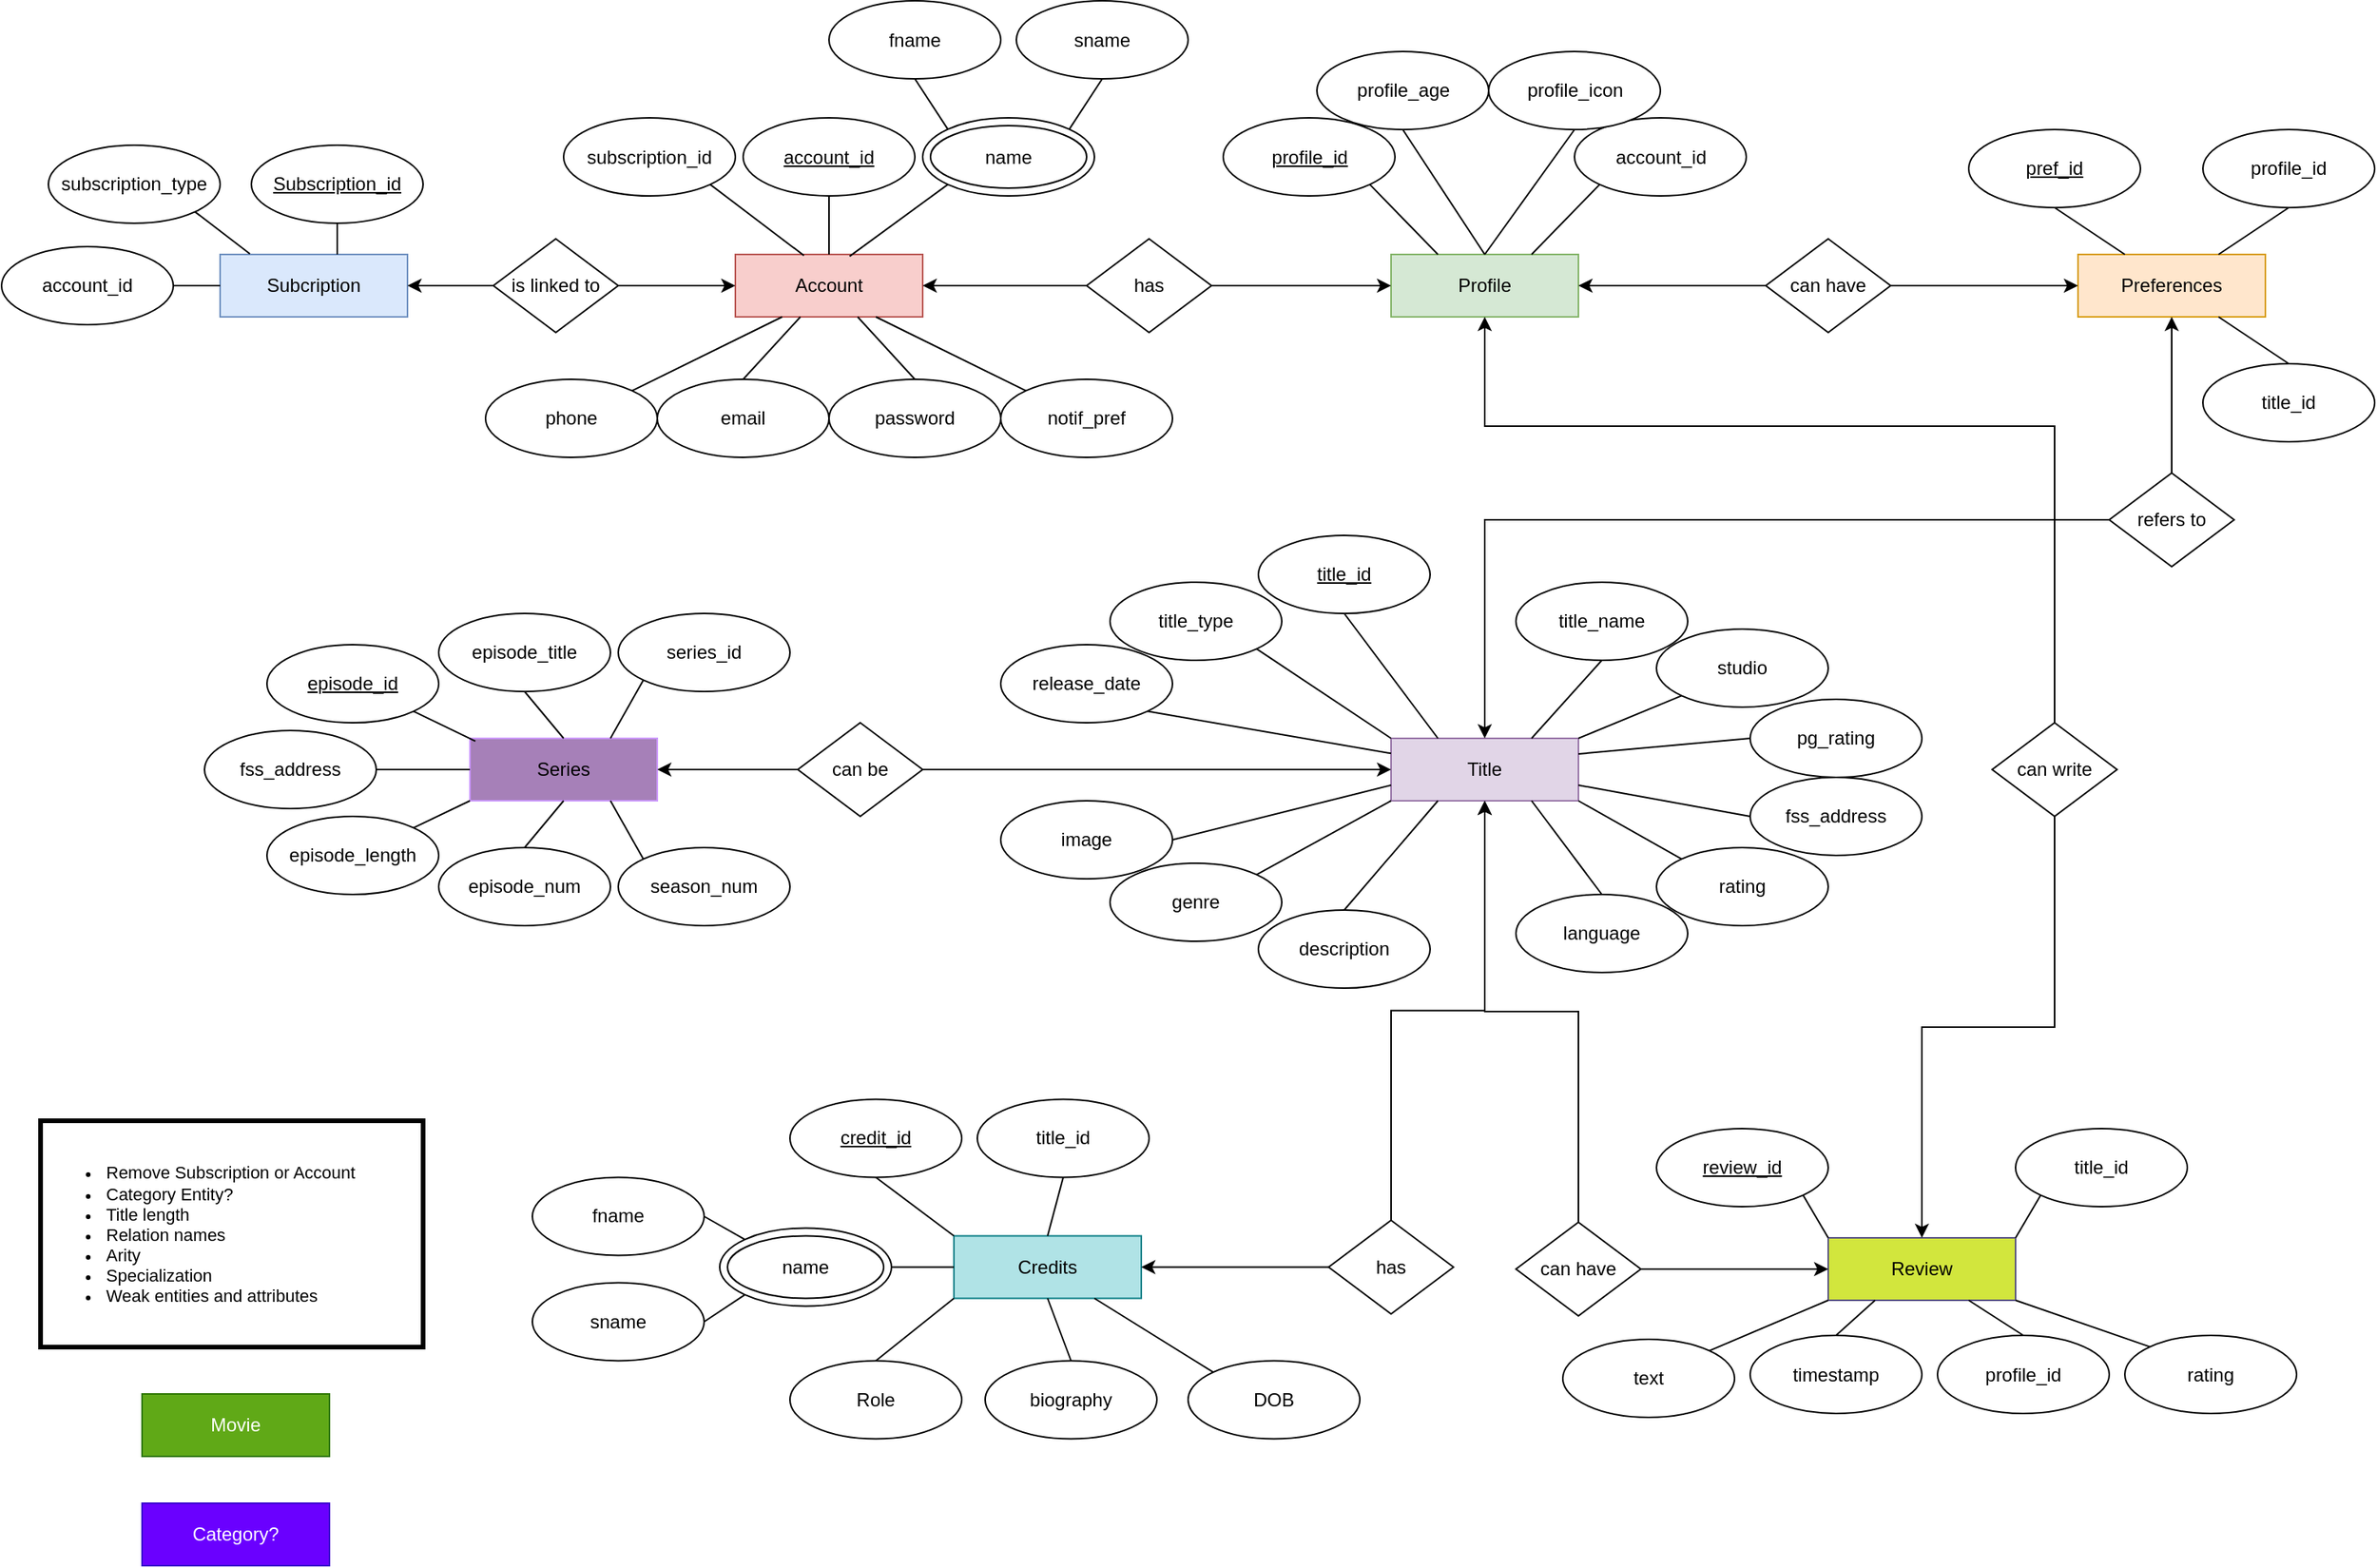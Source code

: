 <mxfile version="24.4.0" type="github">
  <diagram id="R2lEEEUBdFMjLlhIrx00" name="Page-1">
    <mxGraphModel dx="2206" dy="1188" grid="1" gridSize="10" guides="1" tooltips="1" connect="1" arrows="1" fold="1" page="1" pageScale="1" pageWidth="850" pageHeight="1100" math="0" shadow="0" extFonts="Permanent Marker^https://fonts.googleapis.com/css?family=Permanent+Marker">
      <root>
        <mxCell id="0" />
        <mxCell id="1" parent="0" />
        <mxCell id="BXfX2sPfwJoqlkLl3I13-1" value="Subcription" style="rounded=0;whiteSpace=wrap;html=1;fillColor=#dae8fc;strokeColor=#6c8ebf;" parent="1" vertex="1">
          <mxGeometry x="170" y="190" width="120" height="40" as="geometry" />
        </mxCell>
        <mxCell id="BXfX2sPfwJoqlkLl3I13-2" value="Account" style="rounded=0;whiteSpace=wrap;html=1;fillColor=#f8cecc;strokeColor=#b85450;" parent="1" vertex="1">
          <mxGeometry x="500" y="190" width="120" height="40" as="geometry" />
        </mxCell>
        <mxCell id="BXfX2sPfwJoqlkLl3I13-3" value="Profile" style="whiteSpace=wrap;html=1;fillColor=#d5e8d4;strokeColor=#82b366;" parent="1" vertex="1">
          <mxGeometry x="920" y="190" width="120" height="40" as="geometry" />
        </mxCell>
        <mxCell id="BXfX2sPfwJoqlkLl3I13-4" value="Preferences" style="whiteSpace=wrap;html=1;fillColor=#ffe6cc;strokeColor=#d79b00;" parent="1" vertex="1">
          <mxGeometry x="1360" y="190" width="120" height="40" as="geometry" />
        </mxCell>
        <mxCell id="BXfX2sPfwJoqlkLl3I13-5" value="Title" style="whiteSpace=wrap;html=1;fillColor=#e1d5e7;strokeColor=#9673a6;" parent="1" vertex="1">
          <mxGeometry x="920" y="500" width="120" height="40" as="geometry" />
        </mxCell>
        <mxCell id="BXfX2sPfwJoqlkLl3I13-6" value="Movie" style="whiteSpace=wrap;html=1;fillColor=#60a917;strokeColor=#2D7600;fontColor=#ffffff;" parent="1" vertex="1">
          <mxGeometry x="120" y="920" width="120" height="40" as="geometry" />
        </mxCell>
        <mxCell id="BXfX2sPfwJoqlkLl3I13-7" value="Series" style="whiteSpace=wrap;html=1;fillColor=#A680B8;strokeColor=#CC99FF;" parent="1" vertex="1">
          <mxGeometry x="330" y="500" width="120" height="40" as="geometry" />
        </mxCell>
        <mxCell id="BXfX2sPfwJoqlkLl3I13-8" value="&lt;u&gt;Subscription_id&lt;/u&gt;" style="ellipse;whiteSpace=wrap;html=1;" parent="1" vertex="1">
          <mxGeometry x="190" y="120" width="110" height="50" as="geometry" />
        </mxCell>
        <mxCell id="BXfX2sPfwJoqlkLl3I13-10" value="account_id" style="ellipse;whiteSpace=wrap;html=1;" parent="1" vertex="1">
          <mxGeometry x="30" y="185" width="110" height="50" as="geometry" />
        </mxCell>
        <mxCell id="BXfX2sPfwJoqlkLl3I13-11" value="subscription_type" style="ellipse;whiteSpace=wrap;html=1;" parent="1" vertex="1">
          <mxGeometry x="60" y="120" width="110" height="50" as="geometry" />
        </mxCell>
        <mxCell id="4RAcwE54EBoy_HI3zGKQ-59" style="edgeStyle=none;rounded=0;orthogonalLoop=1;jettySize=auto;html=1;exitX=0.5;exitY=1;exitDx=0;exitDy=0;entryX=0.5;entryY=0;entryDx=0;entryDy=0;strokeColor=default;align=center;verticalAlign=middle;fontFamily=Helvetica;fontSize=11;fontColor=default;labelBackgroundColor=default;endArrow=none;endFill=0;" edge="1" parent="1" source="BXfX2sPfwJoqlkLl3I13-12" target="BXfX2sPfwJoqlkLl3I13-2">
          <mxGeometry relative="1" as="geometry" />
        </mxCell>
        <mxCell id="BXfX2sPfwJoqlkLl3I13-12" value="&lt;u&gt;account_id&lt;/u&gt;" style="ellipse;whiteSpace=wrap;html=1;" parent="1" vertex="1">
          <mxGeometry x="505" y="102.5" width="110" height="50" as="geometry" />
        </mxCell>
        <mxCell id="BXfX2sPfwJoqlkLl3I13-13" value="" style="ellipse;whiteSpace=wrap;html=1;" parent="1" vertex="1">
          <mxGeometry x="620" y="102.5" width="110" height="50" as="geometry" />
        </mxCell>
        <mxCell id="BXfX2sPfwJoqlkLl3I13-14" value="name" style="ellipse;whiteSpace=wrap;html=1;" parent="1" vertex="1">
          <mxGeometry x="625" y="107.5" width="100" height="40" as="geometry" />
        </mxCell>
        <mxCell id="4RAcwE54EBoy_HI3zGKQ-55" style="edgeStyle=none;rounded=0;orthogonalLoop=1;jettySize=auto;html=1;exitX=0;exitY=0;exitDx=0;exitDy=0;entryX=0.75;entryY=1;entryDx=0;entryDy=0;strokeColor=default;align=center;verticalAlign=middle;fontFamily=Helvetica;fontSize=11;fontColor=default;labelBackgroundColor=default;endArrow=none;endFill=0;" edge="1" parent="1" source="BXfX2sPfwJoqlkLl3I13-15" target="BXfX2sPfwJoqlkLl3I13-2">
          <mxGeometry relative="1" as="geometry" />
        </mxCell>
        <mxCell id="BXfX2sPfwJoqlkLl3I13-15" value="notif_pref" style="ellipse;whiteSpace=wrap;html=1;" parent="1" vertex="1">
          <mxGeometry x="670" y="270" width="110" height="50" as="geometry" />
        </mxCell>
        <mxCell id="4RAcwE54EBoy_HI3zGKQ-56" style="edgeStyle=none;rounded=0;orthogonalLoop=1;jettySize=auto;html=1;exitX=0.5;exitY=0;exitDx=0;exitDy=0;strokeColor=default;align=center;verticalAlign=middle;fontFamily=Helvetica;fontSize=11;fontColor=default;labelBackgroundColor=default;endArrow=none;endFill=0;" edge="1" parent="1" source="BXfX2sPfwJoqlkLl3I13-16" target="BXfX2sPfwJoqlkLl3I13-2">
          <mxGeometry relative="1" as="geometry" />
        </mxCell>
        <mxCell id="BXfX2sPfwJoqlkLl3I13-16" value="password" style="ellipse;whiteSpace=wrap;html=1;" parent="1" vertex="1">
          <mxGeometry x="560" y="270" width="110" height="50" as="geometry" />
        </mxCell>
        <mxCell id="4RAcwE54EBoy_HI3zGKQ-54" style="edgeStyle=none;rounded=0;orthogonalLoop=1;jettySize=auto;html=1;exitX=0.5;exitY=0;exitDx=0;exitDy=0;strokeColor=default;align=center;verticalAlign=middle;fontFamily=Helvetica;fontSize=11;fontColor=default;labelBackgroundColor=default;endArrow=none;endFill=0;" edge="1" parent="1" source="BXfX2sPfwJoqlkLl3I13-17" target="BXfX2sPfwJoqlkLl3I13-2">
          <mxGeometry relative="1" as="geometry" />
        </mxCell>
        <mxCell id="BXfX2sPfwJoqlkLl3I13-17" value="email&lt;span style=&quot;color: rgba(0, 0, 0, 0); font-family: monospace; font-size: 0px; text-align: start; text-wrap: nowrap;&quot;&gt;%3CmxGraphModel%3E%3Croot%3E%3CmxCell%20id%3D%220%22%2F%3E%3CmxCell%20id%3D%221%22%20parent%3D%220%22%2F%3E%3CmxCell%20id%3D%222%22%20value%3D%22user_id%22%20style%3D%22ellipse%3BwhiteSpace%3Dwrap%3Bhtml%3D1%3B%22%20vertex%3D%221%22%20parent%3D%221%22%3E%3CmxGeometry%20x%3D%22300%22%20y%3D%22500%22%20width%3D%22110%22%20height%3D%2250%22%20as%3D%22geometry%22%2F%3E%3C%2FmxCell%3E%3C%2Froot%3E%3C%2FmxGraphModel%3E&lt;/span&gt;&lt;span style=&quot;color: rgba(0, 0, 0, 0); font-family: monospace; font-size: 0px; text-align: start; text-wrap: nowrap;&quot;&gt;%3CmxGraphModel%3E%3Croot%3E%3CmxCell%20id%3D%220%22%2F%3E%3CmxCell%20id%3D%221%22%20parent%3D%220%22%2F%3E%3CmxCell%20id%3D%222%22%20value%3D%22user_id%22%20style%3D%22ellipse%3BwhiteSpace%3Dwrap%3Bhtml%3D1%3B%22%20vertex%3D%221%22%20parent%3D%221%22%3E%3CmxGeometry%20x%3D%22300%22%20y%3D%22500%22%20width%3D%22110%22%20height%3D%2250%22%20as%3D%22geometry%22%2F%3E%3C%2FmxCell%3E%3C%2Froot%3E%3C%2FmxGraphModel%3E&lt;/span&gt;" style="ellipse;whiteSpace=wrap;html=1;" parent="1" vertex="1">
          <mxGeometry x="450" y="270" width="110" height="50" as="geometry" />
        </mxCell>
        <mxCell id="4RAcwE54EBoy_HI3zGKQ-53" style="rounded=0;orthogonalLoop=1;jettySize=auto;html=1;exitX=1;exitY=0;exitDx=0;exitDy=0;entryX=0.25;entryY=1;entryDx=0;entryDy=0;endArrow=none;endFill=0;" edge="1" parent="1" source="BXfX2sPfwJoqlkLl3I13-18" target="BXfX2sPfwJoqlkLl3I13-2">
          <mxGeometry relative="1" as="geometry" />
        </mxCell>
        <mxCell id="BXfX2sPfwJoqlkLl3I13-18" value="phone" style="ellipse;whiteSpace=wrap;html=1;" parent="1" vertex="1">
          <mxGeometry x="340" y="270" width="110" height="50" as="geometry" />
        </mxCell>
        <mxCell id="BXfX2sPfwJoqlkLl3I13-19" value="subscription_id" style="ellipse;whiteSpace=wrap;html=1;" parent="1" vertex="1">
          <mxGeometry x="390" y="102.5" width="110" height="50" as="geometry" />
        </mxCell>
        <mxCell id="4RAcwE54EBoy_HI3zGKQ-62" style="edgeStyle=none;rounded=0;orthogonalLoop=1;jettySize=auto;html=1;exitX=0.5;exitY=1;exitDx=0;exitDy=0;entryX=0;entryY=0;entryDx=0;entryDy=0;strokeColor=default;align=center;verticalAlign=middle;fontFamily=Helvetica;fontSize=11;fontColor=default;labelBackgroundColor=default;endArrow=none;endFill=0;" edge="1" parent="1" source="BXfX2sPfwJoqlkLl3I13-20" target="BXfX2sPfwJoqlkLl3I13-13">
          <mxGeometry relative="1" as="geometry" />
        </mxCell>
        <mxCell id="BXfX2sPfwJoqlkLl3I13-20" value="fname" style="ellipse;whiteSpace=wrap;html=1;" parent="1" vertex="1">
          <mxGeometry x="560" y="27.5" width="110" height="50" as="geometry" />
        </mxCell>
        <mxCell id="4RAcwE54EBoy_HI3zGKQ-63" style="edgeStyle=none;rounded=0;orthogonalLoop=1;jettySize=auto;html=1;exitX=0.5;exitY=1;exitDx=0;exitDy=0;entryX=1;entryY=0;entryDx=0;entryDy=0;strokeColor=default;align=center;verticalAlign=middle;fontFamily=Helvetica;fontSize=11;fontColor=default;labelBackgroundColor=default;endArrow=none;endFill=0;" edge="1" parent="1" source="BXfX2sPfwJoqlkLl3I13-21" target="BXfX2sPfwJoqlkLl3I13-13">
          <mxGeometry relative="1" as="geometry" />
        </mxCell>
        <mxCell id="BXfX2sPfwJoqlkLl3I13-21" value="sname" style="ellipse;whiteSpace=wrap;html=1;" parent="1" vertex="1">
          <mxGeometry x="680" y="27.5" width="110" height="50" as="geometry" />
        </mxCell>
        <mxCell id="4RAcwE54EBoy_HI3zGKQ-67" style="edgeStyle=none;rounded=0;orthogonalLoop=1;jettySize=auto;html=1;exitX=0;exitY=1;exitDx=0;exitDy=0;entryX=0.75;entryY=0;entryDx=0;entryDy=0;strokeColor=default;align=center;verticalAlign=middle;fontFamily=Helvetica;fontSize=11;fontColor=default;labelBackgroundColor=default;endArrow=none;endFill=0;" edge="1" parent="1" source="BXfX2sPfwJoqlkLl3I13-22" target="BXfX2sPfwJoqlkLl3I13-3">
          <mxGeometry relative="1" as="geometry" />
        </mxCell>
        <mxCell id="BXfX2sPfwJoqlkLl3I13-22" value="account_id" style="ellipse;whiteSpace=wrap;html=1;" parent="1" vertex="1">
          <mxGeometry x="1037.5" y="102.5" width="110" height="50" as="geometry" />
        </mxCell>
        <mxCell id="4RAcwE54EBoy_HI3zGKQ-64" style="edgeStyle=none;rounded=0;orthogonalLoop=1;jettySize=auto;html=1;exitX=1;exitY=1;exitDx=0;exitDy=0;entryX=0.25;entryY=0;entryDx=0;entryDy=0;strokeColor=default;align=center;verticalAlign=middle;fontFamily=Helvetica;fontSize=11;fontColor=default;labelBackgroundColor=default;endArrow=none;endFill=0;" edge="1" parent="1" source="BXfX2sPfwJoqlkLl3I13-23" target="BXfX2sPfwJoqlkLl3I13-3">
          <mxGeometry relative="1" as="geometry" />
        </mxCell>
        <mxCell id="BXfX2sPfwJoqlkLl3I13-23" value="&lt;u&gt;profile_id&lt;/u&gt;" style="ellipse;whiteSpace=wrap;html=1;" parent="1" vertex="1">
          <mxGeometry x="812.5" y="102.5" width="110" height="50" as="geometry" />
        </mxCell>
        <mxCell id="4RAcwE54EBoy_HI3zGKQ-66" style="edgeStyle=none;rounded=0;orthogonalLoop=1;jettySize=auto;html=1;exitX=0.5;exitY=1;exitDx=0;exitDy=0;entryX=0.5;entryY=0;entryDx=0;entryDy=0;strokeColor=default;align=center;verticalAlign=middle;fontFamily=Helvetica;fontSize=11;fontColor=default;labelBackgroundColor=default;endArrow=none;endFill=0;" edge="1" parent="1" source="BXfX2sPfwJoqlkLl3I13-25" target="BXfX2sPfwJoqlkLl3I13-3">
          <mxGeometry relative="1" as="geometry" />
        </mxCell>
        <mxCell id="BXfX2sPfwJoqlkLl3I13-25" value="profile_icon" style="ellipse;whiteSpace=wrap;html=1;" parent="1" vertex="1">
          <mxGeometry x="982.5" y="60" width="110" height="50" as="geometry" />
        </mxCell>
        <mxCell id="4RAcwE54EBoy_HI3zGKQ-65" style="edgeStyle=none;rounded=0;orthogonalLoop=1;jettySize=auto;html=1;exitX=0.5;exitY=1;exitDx=0;exitDy=0;entryX=0.5;entryY=0;entryDx=0;entryDy=0;strokeColor=default;align=center;verticalAlign=middle;fontFamily=Helvetica;fontSize=11;fontColor=default;labelBackgroundColor=default;endArrow=none;endFill=0;" edge="1" parent="1" source="BXfX2sPfwJoqlkLl3I13-26" target="BXfX2sPfwJoqlkLl3I13-3">
          <mxGeometry relative="1" as="geometry" />
        </mxCell>
        <mxCell id="BXfX2sPfwJoqlkLl3I13-26" value="profile_age" style="ellipse;whiteSpace=wrap;html=1;" parent="1" vertex="1">
          <mxGeometry x="872.5" y="60" width="110" height="50" as="geometry" />
        </mxCell>
        <mxCell id="4RAcwE54EBoy_HI3zGKQ-78" style="edgeStyle=none;rounded=0;orthogonalLoop=1;jettySize=auto;html=1;exitX=0.5;exitY=1;exitDx=0;exitDy=0;entryX=0.25;entryY=0;entryDx=0;entryDy=0;strokeColor=default;align=center;verticalAlign=middle;fontFamily=Helvetica;fontSize=11;fontColor=default;labelBackgroundColor=default;endArrow=none;endFill=0;" edge="1" parent="1" source="BXfX2sPfwJoqlkLl3I13-27" target="BXfX2sPfwJoqlkLl3I13-5">
          <mxGeometry relative="1" as="geometry" />
        </mxCell>
        <mxCell id="BXfX2sPfwJoqlkLl3I13-27" value="&lt;u&gt;title_id&lt;/u&gt;" style="ellipse;whiteSpace=wrap;html=1;" parent="1" vertex="1">
          <mxGeometry x="835" y="370" width="110" height="50" as="geometry" />
        </mxCell>
        <mxCell id="4RAcwE54EBoy_HI3zGKQ-84" style="edgeStyle=none;rounded=0;orthogonalLoop=1;jettySize=auto;html=1;exitX=0.5;exitY=1;exitDx=0;exitDy=0;entryX=0.75;entryY=0;entryDx=0;entryDy=0;strokeColor=default;align=center;verticalAlign=middle;fontFamily=Helvetica;fontSize=11;fontColor=default;labelBackgroundColor=default;endArrow=none;endFill=0;" edge="1" parent="1" source="BXfX2sPfwJoqlkLl3I13-28" target="BXfX2sPfwJoqlkLl3I13-5">
          <mxGeometry relative="1" as="geometry" />
        </mxCell>
        <mxCell id="BXfX2sPfwJoqlkLl3I13-28" value="title_name" style="ellipse;whiteSpace=wrap;html=1;" parent="1" vertex="1">
          <mxGeometry x="1000" y="400" width="110" height="50" as="geometry" />
        </mxCell>
        <mxCell id="4RAcwE54EBoy_HI3zGKQ-82" style="edgeStyle=none;rounded=0;orthogonalLoop=1;jettySize=auto;html=1;exitX=1;exitY=0;exitDx=0;exitDy=0;entryX=0;entryY=1;entryDx=0;entryDy=0;strokeColor=default;align=center;verticalAlign=middle;fontFamily=Helvetica;fontSize=11;fontColor=default;labelBackgroundColor=default;endArrow=none;endFill=0;" edge="1" parent="1" source="BXfX2sPfwJoqlkLl3I13-29" target="BXfX2sPfwJoqlkLl3I13-5">
          <mxGeometry relative="1" as="geometry" />
        </mxCell>
        <mxCell id="BXfX2sPfwJoqlkLl3I13-29" value="genre" style="ellipse;whiteSpace=wrap;html=1;" parent="1" vertex="1">
          <mxGeometry x="740" y="580" width="110" height="50" as="geometry" />
        </mxCell>
        <mxCell id="4RAcwE54EBoy_HI3zGKQ-85" style="edgeStyle=none;rounded=0;orthogonalLoop=1;jettySize=auto;html=1;exitX=0;exitY=1;exitDx=0;exitDy=0;entryX=1;entryY=0;entryDx=0;entryDy=0;strokeColor=default;align=center;verticalAlign=middle;fontFamily=Helvetica;fontSize=11;fontColor=default;labelBackgroundColor=default;endArrow=none;endFill=0;" edge="1" parent="1" source="BXfX2sPfwJoqlkLl3I13-30" target="BXfX2sPfwJoqlkLl3I13-5">
          <mxGeometry relative="1" as="geometry" />
        </mxCell>
        <mxCell id="BXfX2sPfwJoqlkLl3I13-30" value="studio" style="ellipse;whiteSpace=wrap;html=1;" parent="1" vertex="1">
          <mxGeometry x="1090" y="430" width="110" height="50" as="geometry" />
        </mxCell>
        <mxCell id="4RAcwE54EBoy_HI3zGKQ-89" style="edgeStyle=none;rounded=0;orthogonalLoop=1;jettySize=auto;html=1;exitX=0.5;exitY=0;exitDx=0;exitDy=0;entryX=0.75;entryY=1;entryDx=0;entryDy=0;strokeColor=default;align=center;verticalAlign=middle;fontFamily=Helvetica;fontSize=11;fontColor=default;labelBackgroundColor=default;endArrow=none;endFill=0;" edge="1" parent="1" source="BXfX2sPfwJoqlkLl3I13-31" target="BXfX2sPfwJoqlkLl3I13-5">
          <mxGeometry relative="1" as="geometry" />
        </mxCell>
        <mxCell id="BXfX2sPfwJoqlkLl3I13-31" value="language" style="ellipse;whiteSpace=wrap;html=1;" parent="1" vertex="1">
          <mxGeometry x="1000" y="600" width="110" height="50" as="geometry" />
        </mxCell>
        <mxCell id="4RAcwE54EBoy_HI3zGKQ-86" style="edgeStyle=none;rounded=0;orthogonalLoop=1;jettySize=auto;html=1;exitX=0;exitY=0.5;exitDx=0;exitDy=0;entryX=1;entryY=0.25;entryDx=0;entryDy=0;strokeColor=default;align=center;verticalAlign=middle;fontFamily=Helvetica;fontSize=11;fontColor=default;labelBackgroundColor=default;endArrow=none;endFill=0;" edge="1" parent="1" source="BXfX2sPfwJoqlkLl3I13-32" target="BXfX2sPfwJoqlkLl3I13-5">
          <mxGeometry relative="1" as="geometry" />
        </mxCell>
        <mxCell id="BXfX2sPfwJoqlkLl3I13-32" value="pg_rating" style="ellipse;whiteSpace=wrap;html=1;" parent="1" vertex="1">
          <mxGeometry x="1150" y="475" width="110" height="50" as="geometry" />
        </mxCell>
        <mxCell id="4RAcwE54EBoy_HI3zGKQ-81" style="edgeStyle=none;rounded=0;orthogonalLoop=1;jettySize=auto;html=1;exitX=1;exitY=0.5;exitDx=0;exitDy=0;entryX=0;entryY=0.75;entryDx=0;entryDy=0;strokeColor=default;align=center;verticalAlign=middle;fontFamily=Helvetica;fontSize=11;fontColor=default;labelBackgroundColor=default;endArrow=none;endFill=0;" edge="1" parent="1" source="BXfX2sPfwJoqlkLl3I13-33" target="BXfX2sPfwJoqlkLl3I13-5">
          <mxGeometry relative="1" as="geometry" />
        </mxCell>
        <mxCell id="BXfX2sPfwJoqlkLl3I13-33" value="image" style="ellipse;whiteSpace=wrap;html=1;" parent="1" vertex="1">
          <mxGeometry x="670" y="540" width="110" height="50" as="geometry" />
        </mxCell>
        <mxCell id="4RAcwE54EBoy_HI3zGKQ-83" style="edgeStyle=none;rounded=0;orthogonalLoop=1;jettySize=auto;html=1;exitX=0.5;exitY=0;exitDx=0;exitDy=0;entryX=0.25;entryY=1;entryDx=0;entryDy=0;strokeColor=default;align=center;verticalAlign=middle;fontFamily=Helvetica;fontSize=11;fontColor=default;labelBackgroundColor=default;endArrow=none;endFill=0;" edge="1" parent="1" source="BXfX2sPfwJoqlkLl3I13-34" target="BXfX2sPfwJoqlkLl3I13-5">
          <mxGeometry relative="1" as="geometry" />
        </mxCell>
        <mxCell id="BXfX2sPfwJoqlkLl3I13-34" value="description" style="ellipse;whiteSpace=wrap;html=1;" parent="1" vertex="1">
          <mxGeometry x="835" y="610" width="110" height="50" as="geometry" />
        </mxCell>
        <mxCell id="4RAcwE54EBoy_HI3zGKQ-88" style="edgeStyle=none;rounded=0;orthogonalLoop=1;jettySize=auto;html=1;exitX=0;exitY=0;exitDx=0;exitDy=0;entryX=1;entryY=1;entryDx=0;entryDy=0;strokeColor=default;align=center;verticalAlign=middle;fontFamily=Helvetica;fontSize=11;fontColor=default;labelBackgroundColor=default;endArrow=none;endFill=0;" edge="1" parent="1" source="BXfX2sPfwJoqlkLl3I13-35" target="BXfX2sPfwJoqlkLl3I13-5">
          <mxGeometry relative="1" as="geometry" />
        </mxCell>
        <mxCell id="BXfX2sPfwJoqlkLl3I13-35" value="rating" style="ellipse;whiteSpace=wrap;html=1;" parent="1" vertex="1">
          <mxGeometry x="1090" y="570" width="110" height="50" as="geometry" />
        </mxCell>
        <mxCell id="4RAcwE54EBoy_HI3zGKQ-80" style="edgeStyle=none;rounded=0;orthogonalLoop=1;jettySize=auto;html=1;exitX=1;exitY=1;exitDx=0;exitDy=0;strokeColor=default;align=center;verticalAlign=middle;fontFamily=Helvetica;fontSize=11;fontColor=default;labelBackgroundColor=default;endArrow=none;endFill=0;" edge="1" parent="1" source="BXfX2sPfwJoqlkLl3I13-36" target="BXfX2sPfwJoqlkLl3I13-5">
          <mxGeometry relative="1" as="geometry" />
        </mxCell>
        <mxCell id="BXfX2sPfwJoqlkLl3I13-36" value="release_date" style="ellipse;whiteSpace=wrap;html=1;" parent="1" vertex="1">
          <mxGeometry x="670" y="440" width="110" height="50" as="geometry" />
        </mxCell>
        <mxCell id="4RAcwE54EBoy_HI3zGKQ-79" style="edgeStyle=none;rounded=0;orthogonalLoop=1;jettySize=auto;html=1;exitX=1;exitY=1;exitDx=0;exitDy=0;entryX=0;entryY=0;entryDx=0;entryDy=0;strokeColor=default;align=center;verticalAlign=middle;fontFamily=Helvetica;fontSize=11;fontColor=default;labelBackgroundColor=default;endArrow=none;endFill=0;" edge="1" parent="1" source="BXfX2sPfwJoqlkLl3I13-37" target="BXfX2sPfwJoqlkLl3I13-5">
          <mxGeometry relative="1" as="geometry" />
        </mxCell>
        <mxCell id="BXfX2sPfwJoqlkLl3I13-37" value="title_type" style="ellipse;whiteSpace=wrap;html=1;" parent="1" vertex="1">
          <mxGeometry x="740" y="400" width="110" height="50" as="geometry" />
        </mxCell>
        <mxCell id="4RAcwE54EBoy_HI3zGKQ-69" style="edgeStyle=none;rounded=0;orthogonalLoop=1;jettySize=auto;html=1;exitX=0.5;exitY=1;exitDx=0;exitDy=0;entryX=0.75;entryY=0;entryDx=0;entryDy=0;strokeColor=default;align=center;verticalAlign=middle;fontFamily=Helvetica;fontSize=11;fontColor=default;labelBackgroundColor=default;endArrow=none;endFill=0;" edge="1" parent="1" source="BXfX2sPfwJoqlkLl3I13-38" target="BXfX2sPfwJoqlkLl3I13-4">
          <mxGeometry relative="1" as="geometry" />
        </mxCell>
        <mxCell id="BXfX2sPfwJoqlkLl3I13-38" value="profile_id" style="ellipse;whiteSpace=wrap;html=1;" parent="1" vertex="1">
          <mxGeometry x="1440" y="110" width="110" height="50" as="geometry" />
        </mxCell>
        <mxCell id="4RAcwE54EBoy_HI3zGKQ-68" style="edgeStyle=none;rounded=0;orthogonalLoop=1;jettySize=auto;html=1;exitX=0.5;exitY=1;exitDx=0;exitDy=0;entryX=0.25;entryY=0;entryDx=0;entryDy=0;strokeColor=default;align=center;verticalAlign=middle;fontFamily=Helvetica;fontSize=11;fontColor=default;labelBackgroundColor=default;endArrow=none;endFill=0;" edge="1" parent="1" source="BXfX2sPfwJoqlkLl3I13-39" target="BXfX2sPfwJoqlkLl3I13-4">
          <mxGeometry relative="1" as="geometry" />
        </mxCell>
        <mxCell id="BXfX2sPfwJoqlkLl3I13-39" value="&lt;u&gt;pref_id&lt;/u&gt;" style="ellipse;whiteSpace=wrap;html=1;" parent="1" vertex="1">
          <mxGeometry x="1290" y="110" width="110" height="50" as="geometry" />
        </mxCell>
        <mxCell id="4RAcwE54EBoy_HI3zGKQ-107" style="edgeStyle=none;rounded=0;orthogonalLoop=1;jettySize=auto;html=1;exitX=0.5;exitY=0;exitDx=0;exitDy=0;entryX=0.75;entryY=1;entryDx=0;entryDy=0;strokeColor=default;align=center;verticalAlign=middle;fontFamily=Helvetica;fontSize=11;fontColor=default;labelBackgroundColor=default;endArrow=none;endFill=0;" edge="1" parent="1" source="BXfX2sPfwJoqlkLl3I13-40" target="BXfX2sPfwJoqlkLl3I13-4">
          <mxGeometry relative="1" as="geometry" />
        </mxCell>
        <mxCell id="BXfX2sPfwJoqlkLl3I13-40" value="title_id" style="ellipse;whiteSpace=wrap;html=1;" parent="1" vertex="1">
          <mxGeometry x="1440" y="260" width="110" height="50" as="geometry" />
        </mxCell>
        <mxCell id="BXfX2sPfwJoqlkLl3I13-41" value="Credits" style="whiteSpace=wrap;html=1;fillColor=#b0e3e6;strokeColor=#0e8088;" parent="1" vertex="1">
          <mxGeometry x="640" y="818.75" width="120" height="40" as="geometry" />
        </mxCell>
        <mxCell id="4RAcwE54EBoy_HI3zGKQ-95" style="edgeStyle=none;rounded=0;orthogonalLoop=1;jettySize=auto;html=1;exitX=0.5;exitY=1;exitDx=0;exitDy=0;entryX=0;entryY=0;entryDx=0;entryDy=0;strokeColor=default;align=center;verticalAlign=middle;fontFamily=Helvetica;fontSize=11;fontColor=default;labelBackgroundColor=default;endArrow=none;endFill=0;" edge="1" parent="1" source="BXfX2sPfwJoqlkLl3I13-42" target="BXfX2sPfwJoqlkLl3I13-41">
          <mxGeometry relative="1" as="geometry" />
        </mxCell>
        <mxCell id="BXfX2sPfwJoqlkLl3I13-42" value="&lt;u&gt;credit_id&lt;/u&gt;" style="ellipse;whiteSpace=wrap;html=1;" parent="1" vertex="1">
          <mxGeometry x="535" y="731.25" width="110" height="50" as="geometry" />
        </mxCell>
        <mxCell id="4RAcwE54EBoy_HI3zGKQ-96" style="edgeStyle=none;rounded=0;orthogonalLoop=1;jettySize=auto;html=1;exitX=0.5;exitY=1;exitDx=0;exitDy=0;entryX=0.5;entryY=0;entryDx=0;entryDy=0;strokeColor=default;align=center;verticalAlign=middle;fontFamily=Helvetica;fontSize=11;fontColor=default;labelBackgroundColor=default;endArrow=none;endFill=0;" edge="1" parent="1" source="BXfX2sPfwJoqlkLl3I13-43" target="BXfX2sPfwJoqlkLl3I13-41">
          <mxGeometry relative="1" as="geometry" />
        </mxCell>
        <mxCell id="BXfX2sPfwJoqlkLl3I13-43" value="title_id" style="ellipse;whiteSpace=wrap;html=1;" parent="1" vertex="1">
          <mxGeometry x="655" y="731.25" width="110" height="50" as="geometry" />
        </mxCell>
        <mxCell id="4RAcwE54EBoy_HI3zGKQ-98" style="edgeStyle=none;rounded=0;orthogonalLoop=1;jettySize=auto;html=1;exitX=0.5;exitY=0;exitDx=0;exitDy=0;entryX=0.5;entryY=1;entryDx=0;entryDy=0;strokeColor=default;align=center;verticalAlign=middle;fontFamily=Helvetica;fontSize=11;fontColor=default;labelBackgroundColor=default;endArrow=none;endFill=0;" edge="1" parent="1" source="BXfX2sPfwJoqlkLl3I13-44" target="BXfX2sPfwJoqlkLl3I13-41">
          <mxGeometry relative="1" as="geometry" />
        </mxCell>
        <mxCell id="BXfX2sPfwJoqlkLl3I13-44" value="biography" style="ellipse;whiteSpace=wrap;html=1;" parent="1" vertex="1">
          <mxGeometry x="660" y="898.75" width="110" height="50" as="geometry" />
        </mxCell>
        <mxCell id="4RAcwE54EBoy_HI3zGKQ-97" style="edgeStyle=none;rounded=0;orthogonalLoop=1;jettySize=auto;html=1;exitX=0.5;exitY=0;exitDx=0;exitDy=0;entryX=0;entryY=1;entryDx=0;entryDy=0;strokeColor=default;align=center;verticalAlign=middle;fontFamily=Helvetica;fontSize=11;fontColor=default;labelBackgroundColor=default;endArrow=none;endFill=0;" edge="1" parent="1" source="BXfX2sPfwJoqlkLl3I13-45" target="BXfX2sPfwJoqlkLl3I13-41">
          <mxGeometry relative="1" as="geometry" />
        </mxCell>
        <mxCell id="BXfX2sPfwJoqlkLl3I13-45" value="Role" style="ellipse;whiteSpace=wrap;html=1;" parent="1" vertex="1">
          <mxGeometry x="535" y="898.75" width="110" height="50" as="geometry" />
        </mxCell>
        <mxCell id="4RAcwE54EBoy_HI3zGKQ-99" style="edgeStyle=none;rounded=0;orthogonalLoop=1;jettySize=auto;html=1;exitX=0;exitY=0;exitDx=0;exitDy=0;entryX=0.75;entryY=1;entryDx=0;entryDy=0;strokeColor=default;align=center;verticalAlign=middle;fontFamily=Helvetica;fontSize=11;fontColor=default;labelBackgroundColor=default;endArrow=none;endFill=0;" edge="1" parent="1" source="BXfX2sPfwJoqlkLl3I13-46" target="BXfX2sPfwJoqlkLl3I13-41">
          <mxGeometry relative="1" as="geometry" />
        </mxCell>
        <mxCell id="BXfX2sPfwJoqlkLl3I13-46" value="DOB" style="ellipse;whiteSpace=wrap;html=1;" parent="1" vertex="1">
          <mxGeometry x="790" y="898.75" width="110" height="50" as="geometry" />
        </mxCell>
        <mxCell id="4RAcwE54EBoy_HI3zGKQ-94" style="edgeStyle=none;rounded=0;orthogonalLoop=1;jettySize=auto;html=1;exitX=1;exitY=0.5;exitDx=0;exitDy=0;entryX=0;entryY=0.5;entryDx=0;entryDy=0;strokeColor=default;align=center;verticalAlign=middle;fontFamily=Helvetica;fontSize=11;fontColor=default;labelBackgroundColor=default;endArrow=none;endFill=0;" edge="1" parent="1" source="BXfX2sPfwJoqlkLl3I13-51" target="BXfX2sPfwJoqlkLl3I13-41">
          <mxGeometry relative="1" as="geometry" />
        </mxCell>
        <mxCell id="BXfX2sPfwJoqlkLl3I13-51" value="" style="ellipse;whiteSpace=wrap;html=1;" parent="1" vertex="1">
          <mxGeometry x="490" y="813.75" width="110" height="50" as="geometry" />
        </mxCell>
        <mxCell id="BXfX2sPfwJoqlkLl3I13-52" value="name" style="ellipse;whiteSpace=wrap;html=1;" parent="1" vertex="1">
          <mxGeometry x="495" y="818.75" width="100" height="40" as="geometry" />
        </mxCell>
        <mxCell id="4RAcwE54EBoy_HI3zGKQ-92" style="edgeStyle=none;rounded=0;orthogonalLoop=1;jettySize=auto;html=1;exitX=1;exitY=0.5;exitDx=0;exitDy=0;entryX=0;entryY=0;entryDx=0;entryDy=0;strokeColor=default;align=center;verticalAlign=middle;fontFamily=Helvetica;fontSize=11;fontColor=default;labelBackgroundColor=default;endArrow=none;endFill=0;" edge="1" parent="1" source="BXfX2sPfwJoqlkLl3I13-53" target="BXfX2sPfwJoqlkLl3I13-51">
          <mxGeometry relative="1" as="geometry" />
        </mxCell>
        <mxCell id="BXfX2sPfwJoqlkLl3I13-53" value="fname" style="ellipse;whiteSpace=wrap;html=1;" parent="1" vertex="1">
          <mxGeometry x="370" y="781.25" width="110" height="50" as="geometry" />
        </mxCell>
        <mxCell id="4RAcwE54EBoy_HI3zGKQ-93" style="edgeStyle=none;rounded=0;orthogonalLoop=1;jettySize=auto;html=1;exitX=1;exitY=0.5;exitDx=0;exitDy=0;entryX=0;entryY=1;entryDx=0;entryDy=0;strokeColor=default;align=center;verticalAlign=middle;fontFamily=Helvetica;fontSize=11;fontColor=default;labelBackgroundColor=default;endArrow=none;endFill=0;" edge="1" parent="1" source="BXfX2sPfwJoqlkLl3I13-54" target="BXfX2sPfwJoqlkLl3I13-51">
          <mxGeometry relative="1" as="geometry" />
        </mxCell>
        <mxCell id="BXfX2sPfwJoqlkLl3I13-54" value="sname" style="ellipse;whiteSpace=wrap;html=1;" parent="1" vertex="1">
          <mxGeometry x="370" y="848.75" width="110" height="50" as="geometry" />
        </mxCell>
        <mxCell id="BXfX2sPfwJoqlkLl3I13-55" value="Review" style="whiteSpace=wrap;html=1;fillColor=#d2e63d;strokeColor=#56517e;" parent="1" vertex="1">
          <mxGeometry x="1200" y="820" width="120" height="40" as="geometry" />
        </mxCell>
        <mxCell id="4RAcwE54EBoy_HI3zGKQ-101" style="edgeStyle=none;rounded=0;orthogonalLoop=1;jettySize=auto;html=1;exitX=1;exitY=1;exitDx=0;exitDy=0;entryX=0;entryY=0;entryDx=0;entryDy=0;strokeColor=default;align=center;verticalAlign=middle;fontFamily=Helvetica;fontSize=11;fontColor=default;labelBackgroundColor=default;endArrow=none;endFill=0;" edge="1" parent="1" source="BXfX2sPfwJoqlkLl3I13-56" target="BXfX2sPfwJoqlkLl3I13-55">
          <mxGeometry relative="1" as="geometry" />
        </mxCell>
        <mxCell id="BXfX2sPfwJoqlkLl3I13-56" value="&lt;u&gt;review_id&lt;/u&gt;" style="ellipse;whiteSpace=wrap;html=1;" parent="1" vertex="1">
          <mxGeometry x="1090" y="750" width="110" height="50" as="geometry" />
        </mxCell>
        <mxCell id="4RAcwE54EBoy_HI3zGKQ-103" style="edgeStyle=none;rounded=0;orthogonalLoop=1;jettySize=auto;html=1;exitX=0.5;exitY=0;exitDx=0;exitDy=0;entryX=0.25;entryY=1;entryDx=0;entryDy=0;strokeColor=default;align=center;verticalAlign=middle;fontFamily=Helvetica;fontSize=11;fontColor=default;labelBackgroundColor=default;endArrow=none;endFill=0;" edge="1" parent="1" source="BXfX2sPfwJoqlkLl3I13-57" target="BXfX2sPfwJoqlkLl3I13-55">
          <mxGeometry relative="1" as="geometry" />
        </mxCell>
        <mxCell id="BXfX2sPfwJoqlkLl3I13-57" value="timestamp" style="ellipse;whiteSpace=wrap;html=1;" parent="1" vertex="1">
          <mxGeometry x="1150" y="882.5" width="110" height="50" as="geometry" />
        </mxCell>
        <mxCell id="4RAcwE54EBoy_HI3zGKQ-104" style="edgeStyle=none;rounded=0;orthogonalLoop=1;jettySize=auto;html=1;exitX=0.5;exitY=0;exitDx=0;exitDy=0;entryX=0.75;entryY=1;entryDx=0;entryDy=0;strokeColor=default;align=center;verticalAlign=middle;fontFamily=Helvetica;fontSize=11;fontColor=default;labelBackgroundColor=default;endArrow=none;endFill=0;" edge="1" parent="1" source="BXfX2sPfwJoqlkLl3I13-58" target="BXfX2sPfwJoqlkLl3I13-55">
          <mxGeometry relative="1" as="geometry" />
        </mxCell>
        <mxCell id="BXfX2sPfwJoqlkLl3I13-58" value="profile_id" style="ellipse;whiteSpace=wrap;html=1;" parent="1" vertex="1">
          <mxGeometry x="1270" y="882.5" width="110" height="50" as="geometry" />
        </mxCell>
        <mxCell id="4RAcwE54EBoy_HI3zGKQ-100" style="edgeStyle=none;rounded=0;orthogonalLoop=1;jettySize=auto;html=1;exitX=0;exitY=1;exitDx=0;exitDy=0;entryX=1;entryY=0;entryDx=0;entryDy=0;strokeColor=default;align=center;verticalAlign=middle;fontFamily=Helvetica;fontSize=11;fontColor=default;labelBackgroundColor=default;endArrow=none;endFill=0;" edge="1" parent="1" source="BXfX2sPfwJoqlkLl3I13-59" target="BXfX2sPfwJoqlkLl3I13-55">
          <mxGeometry relative="1" as="geometry" />
        </mxCell>
        <mxCell id="BXfX2sPfwJoqlkLl3I13-59" value="title_id" style="ellipse;whiteSpace=wrap;html=1;" parent="1" vertex="1">
          <mxGeometry x="1320" y="750" width="110" height="50" as="geometry" />
        </mxCell>
        <mxCell id="4RAcwE54EBoy_HI3zGKQ-102" style="edgeStyle=none;rounded=0;orthogonalLoop=1;jettySize=auto;html=1;exitX=1;exitY=0;exitDx=0;exitDy=0;entryX=0;entryY=1;entryDx=0;entryDy=0;strokeColor=default;align=center;verticalAlign=middle;fontFamily=Helvetica;fontSize=11;fontColor=default;labelBackgroundColor=default;endArrow=none;endFill=0;" edge="1" parent="1" source="BXfX2sPfwJoqlkLl3I13-60" target="BXfX2sPfwJoqlkLl3I13-55">
          <mxGeometry relative="1" as="geometry" />
        </mxCell>
        <mxCell id="BXfX2sPfwJoqlkLl3I13-60" value="text" style="ellipse;whiteSpace=wrap;html=1;" parent="1" vertex="1">
          <mxGeometry x="1030" y="885" width="110" height="50" as="geometry" />
        </mxCell>
        <mxCell id="4RAcwE54EBoy_HI3zGKQ-105" style="edgeStyle=none;rounded=0;orthogonalLoop=1;jettySize=auto;html=1;exitX=0;exitY=0;exitDx=0;exitDy=0;entryX=1;entryY=1;entryDx=0;entryDy=0;strokeColor=default;align=center;verticalAlign=middle;fontFamily=Helvetica;fontSize=11;fontColor=default;labelBackgroundColor=default;endArrow=none;endFill=0;" edge="1" parent="1" source="BXfX2sPfwJoqlkLl3I13-61" target="BXfX2sPfwJoqlkLl3I13-55">
          <mxGeometry relative="1" as="geometry" />
        </mxCell>
        <mxCell id="BXfX2sPfwJoqlkLl3I13-61" value="rating" style="ellipse;whiteSpace=wrap;html=1;" parent="1" vertex="1">
          <mxGeometry x="1390" y="882.5" width="110" height="50" as="geometry" />
        </mxCell>
        <mxCell id="BXfX2sPfwJoqlkLl3I13-62" value="Category?" style="whiteSpace=wrap;html=1;fillColor=#6a00ff;fontColor=#ffffff;strokeColor=#3700CC;" parent="1" vertex="1">
          <mxGeometry x="120" y="990" width="120" height="40" as="geometry" />
        </mxCell>
        <mxCell id="4RAcwE54EBoy_HI3zGKQ-10" style="edgeStyle=orthogonalEdgeStyle;rounded=0;orthogonalLoop=1;jettySize=auto;html=1;" edge="1" parent="1" source="4RAcwE54EBoy_HI3zGKQ-8" target="BXfX2sPfwJoqlkLl3I13-2">
          <mxGeometry relative="1" as="geometry" />
        </mxCell>
        <mxCell id="4RAcwE54EBoy_HI3zGKQ-11" style="edgeStyle=orthogonalEdgeStyle;rounded=0;orthogonalLoop=1;jettySize=auto;html=1;" edge="1" parent="1" source="4RAcwE54EBoy_HI3zGKQ-8" target="BXfX2sPfwJoqlkLl3I13-1">
          <mxGeometry relative="1" as="geometry" />
        </mxCell>
        <mxCell id="4RAcwE54EBoy_HI3zGKQ-8" value="is linked to" style="rhombus;whiteSpace=wrap;html=1;" vertex="1" parent="1">
          <mxGeometry x="345" y="180" width="80" height="60" as="geometry" />
        </mxCell>
        <mxCell id="4RAcwE54EBoy_HI3zGKQ-13" style="edgeStyle=orthogonalEdgeStyle;rounded=0;orthogonalLoop=1;jettySize=auto;html=1;" edge="1" parent="1" source="4RAcwE54EBoy_HI3zGKQ-12" target="BXfX2sPfwJoqlkLl3I13-2">
          <mxGeometry relative="1" as="geometry" />
        </mxCell>
        <mxCell id="4RAcwE54EBoy_HI3zGKQ-14" style="edgeStyle=orthogonalEdgeStyle;rounded=0;orthogonalLoop=1;jettySize=auto;html=1;" edge="1" parent="1" source="4RAcwE54EBoy_HI3zGKQ-12" target="BXfX2sPfwJoqlkLl3I13-3">
          <mxGeometry relative="1" as="geometry" />
        </mxCell>
        <mxCell id="4RAcwE54EBoy_HI3zGKQ-12" value="has" style="rhombus;whiteSpace=wrap;html=1;" vertex="1" parent="1">
          <mxGeometry x="725" y="180" width="80" height="60" as="geometry" />
        </mxCell>
        <mxCell id="4RAcwE54EBoy_HI3zGKQ-17" style="edgeStyle=orthogonalEdgeStyle;rounded=0;orthogonalLoop=1;jettySize=auto;html=1;" edge="1" parent="1" source="4RAcwE54EBoy_HI3zGKQ-16" target="BXfX2sPfwJoqlkLl3I13-4">
          <mxGeometry relative="1" as="geometry" />
        </mxCell>
        <mxCell id="4RAcwE54EBoy_HI3zGKQ-18" style="edgeStyle=orthogonalEdgeStyle;rounded=0;orthogonalLoop=1;jettySize=auto;html=1;" edge="1" parent="1" source="4RAcwE54EBoy_HI3zGKQ-16" target="BXfX2sPfwJoqlkLl3I13-3">
          <mxGeometry relative="1" as="geometry" />
        </mxCell>
        <mxCell id="4RAcwE54EBoy_HI3zGKQ-16" value="can have" style="rhombus;whiteSpace=wrap;html=1;" vertex="1" parent="1">
          <mxGeometry x="1160" y="180" width="80" height="60" as="geometry" />
        </mxCell>
        <mxCell id="4RAcwE54EBoy_HI3zGKQ-24" style="edgeStyle=orthogonalEdgeStyle;rounded=0;orthogonalLoop=1;jettySize=auto;html=1;entryX=0.5;entryY=1;entryDx=0;entryDy=0;" edge="1" parent="1" source="4RAcwE54EBoy_HI3zGKQ-22" target="BXfX2sPfwJoqlkLl3I13-5">
          <mxGeometry relative="1" as="geometry" />
        </mxCell>
        <mxCell id="4RAcwE54EBoy_HI3zGKQ-27" style="edgeStyle=orthogonalEdgeStyle;rounded=0;orthogonalLoop=1;jettySize=auto;html=1;" edge="1" parent="1" source="4RAcwE54EBoy_HI3zGKQ-22" target="BXfX2sPfwJoqlkLl3I13-41">
          <mxGeometry relative="1" as="geometry" />
        </mxCell>
        <mxCell id="4RAcwE54EBoy_HI3zGKQ-22" value="has" style="rhombus;whiteSpace=wrap;html=1;" vertex="1" parent="1">
          <mxGeometry x="880" y="808.75" width="80" height="60" as="geometry" />
        </mxCell>
        <mxCell id="4RAcwE54EBoy_HI3zGKQ-25" style="edgeStyle=orthogonalEdgeStyle;rounded=0;orthogonalLoop=1;jettySize=auto;html=1;" edge="1" parent="1" source="4RAcwE54EBoy_HI3zGKQ-23" target="BXfX2sPfwJoqlkLl3I13-5">
          <mxGeometry relative="1" as="geometry" />
        </mxCell>
        <mxCell id="4RAcwE54EBoy_HI3zGKQ-26" style="edgeStyle=orthogonalEdgeStyle;rounded=0;orthogonalLoop=1;jettySize=auto;html=1;" edge="1" parent="1" source="4RAcwE54EBoy_HI3zGKQ-23" target="BXfX2sPfwJoqlkLl3I13-55">
          <mxGeometry relative="1" as="geometry" />
        </mxCell>
        <mxCell id="4RAcwE54EBoy_HI3zGKQ-23" value="can have" style="rhombus;whiteSpace=wrap;html=1;" vertex="1" parent="1">
          <mxGeometry x="1000" y="810" width="80" height="60" as="geometry" />
        </mxCell>
        <mxCell id="4RAcwE54EBoy_HI3zGKQ-30" style="edgeStyle=orthogonalEdgeStyle;rounded=0;orthogonalLoop=1;jettySize=auto;html=1;" edge="1" parent="1" source="4RAcwE54EBoy_HI3zGKQ-28" target="BXfX2sPfwJoqlkLl3I13-5">
          <mxGeometry relative="1" as="geometry" />
        </mxCell>
        <mxCell id="4RAcwE54EBoy_HI3zGKQ-31" style="edgeStyle=orthogonalEdgeStyle;rounded=0;orthogonalLoop=1;jettySize=auto;html=1;" edge="1" parent="1" source="4RAcwE54EBoy_HI3zGKQ-28" target="BXfX2sPfwJoqlkLl3I13-4">
          <mxGeometry relative="1" as="geometry" />
        </mxCell>
        <mxCell id="4RAcwE54EBoy_HI3zGKQ-28" value="refers to" style="rhombus;whiteSpace=wrap;html=1;" vertex="1" parent="1">
          <mxGeometry x="1380" y="330" width="80" height="60" as="geometry" />
        </mxCell>
        <mxCell id="4RAcwE54EBoy_HI3zGKQ-35" style="edgeStyle=orthogonalEdgeStyle;rounded=0;orthogonalLoop=1;jettySize=auto;html=1;entryX=0;entryY=0.5;entryDx=0;entryDy=0;" edge="1" parent="1" source="4RAcwE54EBoy_HI3zGKQ-34" target="BXfX2sPfwJoqlkLl3I13-5">
          <mxGeometry relative="1" as="geometry" />
        </mxCell>
        <mxCell id="4RAcwE54EBoy_HI3zGKQ-36" style="edgeStyle=orthogonalEdgeStyle;rounded=0;orthogonalLoop=1;jettySize=auto;html=1;" edge="1" parent="1" source="4RAcwE54EBoy_HI3zGKQ-34" target="BXfX2sPfwJoqlkLl3I13-7">
          <mxGeometry relative="1" as="geometry" />
        </mxCell>
        <mxCell id="4RAcwE54EBoy_HI3zGKQ-34" value="can be" style="rhombus;whiteSpace=wrap;html=1;" vertex="1" parent="1">
          <mxGeometry x="540" y="490" width="80" height="60" as="geometry" />
        </mxCell>
        <mxCell id="4RAcwE54EBoy_HI3zGKQ-73" style="edgeStyle=none;rounded=0;orthogonalLoop=1;jettySize=auto;html=1;exitX=0.5;exitY=1;exitDx=0;exitDy=0;entryX=0.5;entryY=0;entryDx=0;entryDy=0;strokeColor=default;align=center;verticalAlign=middle;fontFamily=Helvetica;fontSize=11;fontColor=default;labelBackgroundColor=default;endArrow=none;endFill=0;" edge="1" parent="1" source="4RAcwE54EBoy_HI3zGKQ-37" target="BXfX2sPfwJoqlkLl3I13-7">
          <mxGeometry relative="1" as="geometry" />
        </mxCell>
        <mxCell id="4RAcwE54EBoy_HI3zGKQ-37" value="episode_title" style="ellipse;whiteSpace=wrap;html=1;" vertex="1" parent="1">
          <mxGeometry x="310" y="420" width="110" height="50" as="geometry" />
        </mxCell>
        <mxCell id="4RAcwE54EBoy_HI3zGKQ-38" value="&lt;u&gt;episode_id&lt;/u&gt;" style="ellipse;whiteSpace=wrap;html=1;" vertex="1" parent="1">
          <mxGeometry x="200" y="440" width="110" height="50" as="geometry" />
        </mxCell>
        <mxCell id="4RAcwE54EBoy_HI3zGKQ-75" style="edgeStyle=none;rounded=0;orthogonalLoop=1;jettySize=auto;html=1;exitX=1;exitY=0;exitDx=0;exitDy=0;entryX=0;entryY=1;entryDx=0;entryDy=0;strokeColor=default;align=center;verticalAlign=middle;fontFamily=Helvetica;fontSize=11;fontColor=default;labelBackgroundColor=default;endArrow=none;endFill=0;" edge="1" parent="1" source="4RAcwE54EBoy_HI3zGKQ-39" target="BXfX2sPfwJoqlkLl3I13-7">
          <mxGeometry relative="1" as="geometry" />
        </mxCell>
        <mxCell id="4RAcwE54EBoy_HI3zGKQ-39" value="episode_length" style="ellipse;whiteSpace=wrap;html=1;" vertex="1" parent="1">
          <mxGeometry x="200" y="550" width="110" height="50" as="geometry" />
        </mxCell>
        <mxCell id="4RAcwE54EBoy_HI3zGKQ-74" style="edgeStyle=none;rounded=0;orthogonalLoop=1;jettySize=auto;html=1;exitX=0;exitY=1;exitDx=0;exitDy=0;entryX=0.75;entryY=0;entryDx=0;entryDy=0;strokeColor=default;align=center;verticalAlign=middle;fontFamily=Helvetica;fontSize=11;fontColor=default;labelBackgroundColor=default;endArrow=none;endFill=0;" edge="1" parent="1" source="4RAcwE54EBoy_HI3zGKQ-40" target="BXfX2sPfwJoqlkLl3I13-7">
          <mxGeometry relative="1" as="geometry" />
        </mxCell>
        <mxCell id="4RAcwE54EBoy_HI3zGKQ-40" value="series_id" style="ellipse;whiteSpace=wrap;html=1;" vertex="1" parent="1">
          <mxGeometry x="425" y="420" width="110" height="50" as="geometry" />
        </mxCell>
        <mxCell id="4RAcwE54EBoy_HI3zGKQ-77" style="edgeStyle=none;rounded=0;orthogonalLoop=1;jettySize=auto;html=1;exitX=0;exitY=0;exitDx=0;exitDy=0;entryX=0.75;entryY=1;entryDx=0;entryDy=0;strokeColor=default;align=center;verticalAlign=middle;fontFamily=Helvetica;fontSize=11;fontColor=default;labelBackgroundColor=default;endArrow=none;endFill=0;" edge="1" parent="1" source="4RAcwE54EBoy_HI3zGKQ-41" target="BXfX2sPfwJoqlkLl3I13-7">
          <mxGeometry relative="1" as="geometry" />
        </mxCell>
        <mxCell id="4RAcwE54EBoy_HI3zGKQ-41" value="season_num&lt;span style=&quot;color: rgba(0, 0, 0, 0); font-family: monospace; font-size: 0px; text-align: start; text-wrap: nowrap;&quot;&gt;%3CmxGraphModel%3E%3Croot%3E%3CmxCell%20id%3D%220%22%2F%3E%3CmxCell%20id%3D%221%22%20parent%3D%220%22%2F%3E%3CmxCell%20id%3D%222%22%20value%3D%22episode_title%22%20style%3D%22ellipse%3BwhiteSpace%3Dwrap%3Bhtml%3D1%3B%22%20vertex%3D%221%22%20parent%3D%221%22%3E%3CmxGeometry%20x%3D%22320%22%20y%3D%22400%22%20width%3D%22110%22%20height%3D%2250%22%20as%3D%22geometry%22%2F%3E%3C%2FmxCell%3E%3C%2Froot%3E%3C%2FmxGraphModel%3E&lt;/span&gt;" style="ellipse;whiteSpace=wrap;html=1;" vertex="1" parent="1">
          <mxGeometry x="425" y="570" width="110" height="50" as="geometry" />
        </mxCell>
        <mxCell id="4RAcwE54EBoy_HI3zGKQ-76" style="edgeStyle=none;rounded=0;orthogonalLoop=1;jettySize=auto;html=1;exitX=0.5;exitY=0;exitDx=0;exitDy=0;entryX=0.5;entryY=1;entryDx=0;entryDy=0;strokeColor=default;align=center;verticalAlign=middle;fontFamily=Helvetica;fontSize=11;fontColor=default;labelBackgroundColor=default;endArrow=none;endFill=0;" edge="1" parent="1" source="4RAcwE54EBoy_HI3zGKQ-42" target="BXfX2sPfwJoqlkLl3I13-7">
          <mxGeometry relative="1" as="geometry" />
        </mxCell>
        <mxCell id="4RAcwE54EBoy_HI3zGKQ-42" value="episode_num" style="ellipse;whiteSpace=wrap;html=1;" vertex="1" parent="1">
          <mxGeometry x="310" y="570" width="110" height="50" as="geometry" />
        </mxCell>
        <mxCell id="4RAcwE54EBoy_HI3zGKQ-87" style="edgeStyle=none;rounded=0;orthogonalLoop=1;jettySize=auto;html=1;exitX=0;exitY=0.5;exitDx=0;exitDy=0;entryX=1;entryY=0.75;entryDx=0;entryDy=0;strokeColor=default;align=center;verticalAlign=middle;fontFamily=Helvetica;fontSize=11;fontColor=default;labelBackgroundColor=default;endArrow=none;endFill=0;" edge="1" parent="1" source="4RAcwE54EBoy_HI3zGKQ-43" target="BXfX2sPfwJoqlkLl3I13-5">
          <mxGeometry relative="1" as="geometry" />
        </mxCell>
        <mxCell id="4RAcwE54EBoy_HI3zGKQ-43" value="fss_address" style="ellipse;whiteSpace=wrap;html=1;" vertex="1" parent="1">
          <mxGeometry x="1150" y="525" width="110" height="50" as="geometry" />
        </mxCell>
        <mxCell id="4RAcwE54EBoy_HI3zGKQ-71" style="edgeStyle=none;rounded=0;orthogonalLoop=1;jettySize=auto;html=1;exitX=1;exitY=0.5;exitDx=0;exitDy=0;entryX=0;entryY=0.5;entryDx=0;entryDy=0;strokeColor=default;align=center;verticalAlign=middle;fontFamily=Helvetica;fontSize=11;fontColor=default;labelBackgroundColor=default;endArrow=none;endFill=0;" edge="1" parent="1" source="4RAcwE54EBoy_HI3zGKQ-44" target="BXfX2sPfwJoqlkLl3I13-7">
          <mxGeometry relative="1" as="geometry" />
        </mxCell>
        <mxCell id="4RAcwE54EBoy_HI3zGKQ-44" value="fss_address" style="ellipse;whiteSpace=wrap;html=1;" vertex="1" parent="1">
          <mxGeometry x="160" y="495" width="110" height="50" as="geometry" />
        </mxCell>
        <mxCell id="4RAcwE54EBoy_HI3zGKQ-47" style="edgeStyle=orthogonalEdgeStyle;rounded=0;orthogonalLoop=1;jettySize=auto;html=1;entryX=0.5;entryY=1;entryDx=0;entryDy=0;" edge="1" parent="1" source="4RAcwE54EBoy_HI3zGKQ-45" target="BXfX2sPfwJoqlkLl3I13-3">
          <mxGeometry relative="1" as="geometry">
            <Array as="points">
              <mxPoint x="1345" y="300" />
              <mxPoint x="980" y="300" />
            </Array>
          </mxGeometry>
        </mxCell>
        <mxCell id="4RAcwE54EBoy_HI3zGKQ-48" style="edgeStyle=orthogonalEdgeStyle;rounded=0;orthogonalLoop=1;jettySize=auto;html=1;" edge="1" parent="1" source="4RAcwE54EBoy_HI3zGKQ-45" target="BXfX2sPfwJoqlkLl3I13-55">
          <mxGeometry relative="1" as="geometry" />
        </mxCell>
        <mxCell id="4RAcwE54EBoy_HI3zGKQ-45" value="can write" style="rhombus;whiteSpace=wrap;html=1;" vertex="1" parent="1">
          <mxGeometry x="1305" y="490" width="80" height="60" as="geometry" />
        </mxCell>
        <mxCell id="4RAcwE54EBoy_HI3zGKQ-49" value="" style="endArrow=none;html=1;rounded=0;entryX=0;entryY=0.5;entryDx=0;entryDy=0;exitX=1;exitY=0.5;exitDx=0;exitDy=0;" edge="1" parent="1" source="BXfX2sPfwJoqlkLl3I13-10" target="BXfX2sPfwJoqlkLl3I13-1">
          <mxGeometry width="50" height="50" relative="1" as="geometry">
            <mxPoint x="100" y="300" as="sourcePoint" />
            <mxPoint x="150" y="250" as="targetPoint" />
          </mxGeometry>
        </mxCell>
        <mxCell id="4RAcwE54EBoy_HI3zGKQ-50" style="rounded=0;orthogonalLoop=1;jettySize=auto;html=1;exitX=1;exitY=1;exitDx=0;exitDy=0;entryX=0.159;entryY=-0.009;entryDx=0;entryDy=0;entryPerimeter=0;endArrow=none;endFill=0;" edge="1" parent="1" source="BXfX2sPfwJoqlkLl3I13-11" target="BXfX2sPfwJoqlkLl3I13-1">
          <mxGeometry relative="1" as="geometry" />
        </mxCell>
        <mxCell id="4RAcwE54EBoy_HI3zGKQ-52" style="edgeStyle=orthogonalEdgeStyle;rounded=0;orthogonalLoop=1;jettySize=auto;html=1;entryX=0.625;entryY=0;entryDx=0;entryDy=0;entryPerimeter=0;endArrow=none;endFill=0;" edge="1" parent="1" source="BXfX2sPfwJoqlkLl3I13-8" target="BXfX2sPfwJoqlkLl3I13-1">
          <mxGeometry relative="1" as="geometry" />
        </mxCell>
        <mxCell id="4RAcwE54EBoy_HI3zGKQ-60" style="edgeStyle=none;rounded=0;orthogonalLoop=1;jettySize=auto;html=1;exitX=1;exitY=1;exitDx=0;exitDy=0;entryX=0.366;entryY=0.017;entryDx=0;entryDy=0;entryPerimeter=0;strokeColor=default;align=center;verticalAlign=middle;fontFamily=Helvetica;fontSize=11;fontColor=default;labelBackgroundColor=default;endArrow=none;endFill=0;" edge="1" parent="1" source="BXfX2sPfwJoqlkLl3I13-19" target="BXfX2sPfwJoqlkLl3I13-2">
          <mxGeometry relative="1" as="geometry" />
        </mxCell>
        <mxCell id="4RAcwE54EBoy_HI3zGKQ-61" style="edgeStyle=none;rounded=0;orthogonalLoop=1;jettySize=auto;html=1;exitX=0;exitY=1;exitDx=0;exitDy=0;entryX=0.61;entryY=0.029;entryDx=0;entryDy=0;entryPerimeter=0;strokeColor=default;align=center;verticalAlign=middle;fontFamily=Helvetica;fontSize=11;fontColor=default;labelBackgroundColor=default;endArrow=none;endFill=0;" edge="1" parent="1" source="BXfX2sPfwJoqlkLl3I13-13" target="BXfX2sPfwJoqlkLl3I13-2">
          <mxGeometry relative="1" as="geometry" />
        </mxCell>
        <mxCell id="4RAcwE54EBoy_HI3zGKQ-72" style="edgeStyle=none;rounded=0;orthogonalLoop=1;jettySize=auto;html=1;exitX=1;exitY=1;exitDx=0;exitDy=0;entryX=0.029;entryY=0.046;entryDx=0;entryDy=0;entryPerimeter=0;strokeColor=default;align=center;verticalAlign=middle;fontFamily=Helvetica;fontSize=11;fontColor=default;labelBackgroundColor=default;endArrow=none;endFill=0;" edge="1" parent="1" source="4RAcwE54EBoy_HI3zGKQ-38" target="BXfX2sPfwJoqlkLl3I13-7">
          <mxGeometry relative="1" as="geometry" />
        </mxCell>
        <mxCell id="4RAcwE54EBoy_HI3zGKQ-106" value="&lt;ul&gt;&lt;li&gt;Remove Subscription or Account&lt;/li&gt;&lt;li&gt;Category Entity?&lt;/li&gt;&lt;li&gt;Title length&lt;/li&gt;&lt;li&gt;Relation names&lt;/li&gt;&lt;li&gt;Arity&lt;/li&gt;&lt;li&gt;Specialization&lt;/li&gt;&lt;li&gt;Weak entities and attributes&lt;/li&gt;&lt;/ul&gt;" style="whiteSpace=wrap;html=1;fontFamily=Helvetica;fontSize=11;fontColor=default;labelBackgroundColor=default;align=left;strokeWidth=3;" vertex="1" parent="1">
          <mxGeometry x="55" y="745" width="245" height="145" as="geometry" />
        </mxCell>
      </root>
    </mxGraphModel>
  </diagram>
</mxfile>
